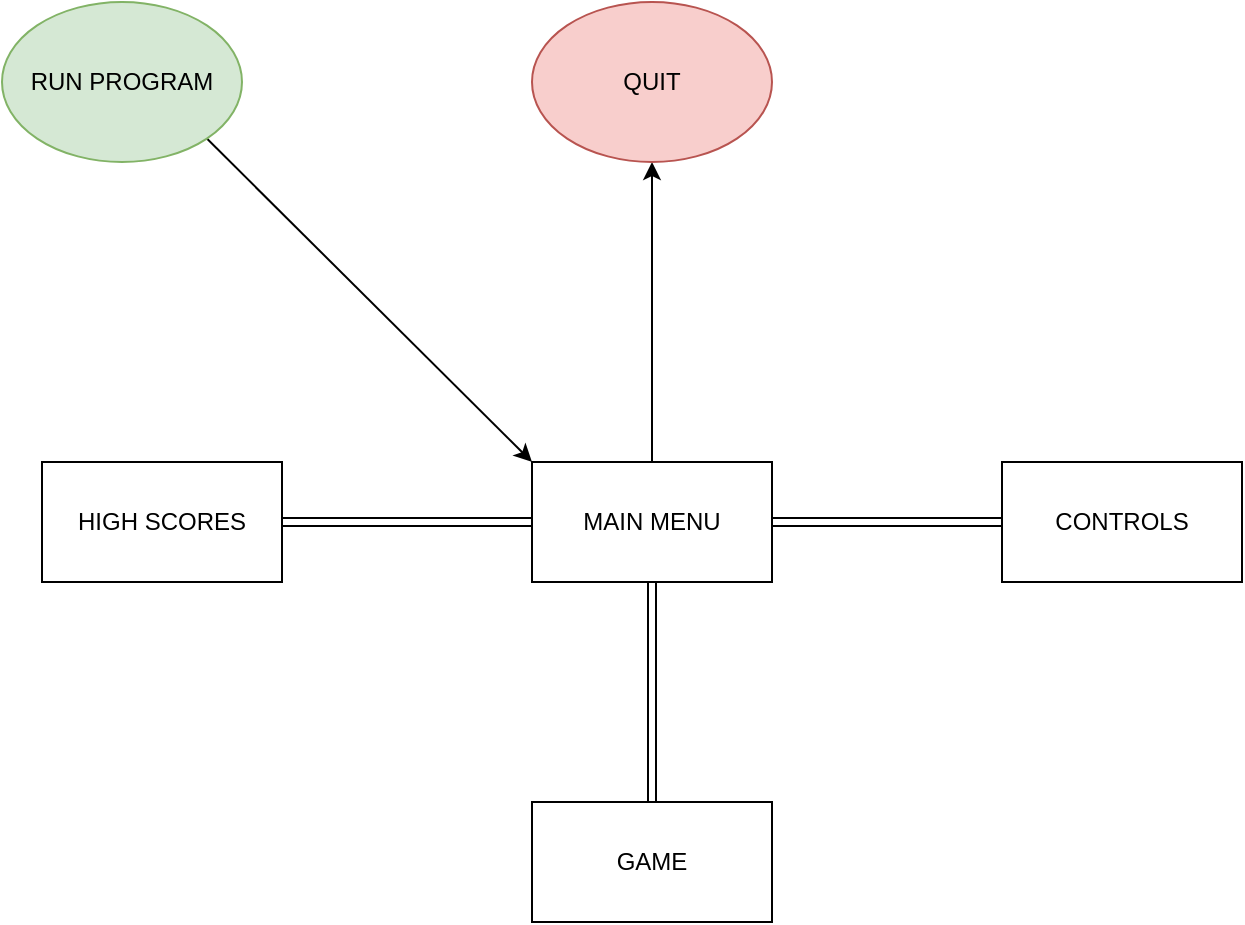 <mxfile version="22.1.4" type="github" pages="2">
  <diagram name="MAIN MENU" id="f6qbeZWMwSDhqAoHqIBX">
    <mxGraphModel dx="1434" dy="780" grid="1" gridSize="10" guides="1" tooltips="1" connect="1" arrows="1" fold="1" page="1" pageScale="1" pageWidth="850" pageHeight="1100" math="0" shadow="0">
      <root>
        <mxCell id="0" />
        <mxCell id="1" parent="0" />
        <mxCell id="A0sOsEILW6__i0M57WjE-8" style="edgeStyle=orthogonalEdgeStyle;rounded=0;orthogonalLoop=1;jettySize=auto;html=1;shape=link;" edge="1" parent="1" source="A0sOsEILW6__i0M57WjE-7">
          <mxGeometry relative="1" as="geometry">
            <mxPoint x="425" y="650" as="targetPoint" />
          </mxGeometry>
        </mxCell>
        <mxCell id="A0sOsEILW6__i0M57WjE-13" style="edgeStyle=orthogonalEdgeStyle;rounded=0;orthogonalLoop=1;jettySize=auto;html=1;entryX=1;entryY=0.5;entryDx=0;entryDy=0;shape=link;" edge="1" parent="1" source="A0sOsEILW6__i0M57WjE-7" target="A0sOsEILW6__i0M57WjE-11">
          <mxGeometry relative="1" as="geometry" />
        </mxCell>
        <mxCell id="A0sOsEILW6__i0M57WjE-15" style="edgeStyle=orthogonalEdgeStyle;rounded=0;orthogonalLoop=1;jettySize=auto;html=1;entryX=0;entryY=0.5;entryDx=0;entryDy=0;shape=link;" edge="1" parent="1" source="A0sOsEILW6__i0M57WjE-7" target="A0sOsEILW6__i0M57WjE-14">
          <mxGeometry relative="1" as="geometry" />
        </mxCell>
        <mxCell id="JNywMPjdHzQD_Y4PxTfl-3" style="edgeStyle=orthogonalEdgeStyle;rounded=0;orthogonalLoop=1;jettySize=auto;html=1;entryX=0.5;entryY=1;entryDx=0;entryDy=0;" edge="1" parent="1" source="A0sOsEILW6__i0M57WjE-7" target="3nCfzb72wTaJytYhFQna-3">
          <mxGeometry relative="1" as="geometry">
            <mxPoint x="425" y="370" as="targetPoint" />
          </mxGeometry>
        </mxCell>
        <mxCell id="JNywMPjdHzQD_Y4PxTfl-5" style="rounded=0;orthogonalLoop=1;jettySize=auto;html=1;exitX=1;exitY=1;exitDx=0;exitDy=0;entryX=0;entryY=0;entryDx=0;entryDy=0;" edge="1" parent="1" source="3nCfzb72wTaJytYhFQna-2" target="A0sOsEILW6__i0M57WjE-7">
          <mxGeometry relative="1" as="geometry">
            <mxPoint x="200" y="320" as="sourcePoint" />
          </mxGeometry>
        </mxCell>
        <mxCell id="A0sOsEILW6__i0M57WjE-7" value="MAIN MENU" style="whiteSpace=wrap;html=1;" vertex="1" parent="1">
          <mxGeometry x="365" y="480" width="120" height="60" as="geometry" />
        </mxCell>
        <mxCell id="A0sOsEILW6__i0M57WjE-10" value="GAME" style="whiteSpace=wrap;html=1;" vertex="1" parent="1">
          <mxGeometry x="365" y="650" width="120" height="60" as="geometry" />
        </mxCell>
        <mxCell id="A0sOsEILW6__i0M57WjE-11" value="HIGH SCORES" style="rounded=0;whiteSpace=wrap;html=1;" vertex="1" parent="1">
          <mxGeometry x="120" y="480" width="120" height="60" as="geometry" />
        </mxCell>
        <mxCell id="A0sOsEILW6__i0M57WjE-14" value="CONTROLS" style="whiteSpace=wrap;html=1;" vertex="1" parent="1">
          <mxGeometry x="600" y="480" width="120" height="60" as="geometry" />
        </mxCell>
        <mxCell id="3nCfzb72wTaJytYhFQna-2" value="RUN PROGRAM" style="ellipse;whiteSpace=wrap;html=1;fillColor=#d5e8d4;strokeColor=#82b366;" vertex="1" parent="1">
          <mxGeometry x="100" y="250" width="120" height="80" as="geometry" />
        </mxCell>
        <mxCell id="3nCfzb72wTaJytYhFQna-3" value="QUIT" style="ellipse;whiteSpace=wrap;html=1;fillColor=#f8cecc;strokeColor=#b85450;" vertex="1" parent="1">
          <mxGeometry x="365" y="250" width="120" height="80" as="geometry" />
        </mxCell>
      </root>
    </mxGraphModel>
  </diagram>
  <diagram id="wsTIQX0R__2c1MG0-mjk" name="Page-2">
    <mxGraphModel dx="1434" dy="780" grid="1" gridSize="10" guides="1" tooltips="1" connect="1" arrows="1" fold="1" page="1" pageScale="1" pageWidth="850" pageHeight="1100" math="0" shadow="0">
      <root>
        <mxCell id="0" />
        <mxCell id="1" parent="0" />
      </root>
    </mxGraphModel>
  </diagram>
</mxfile>
